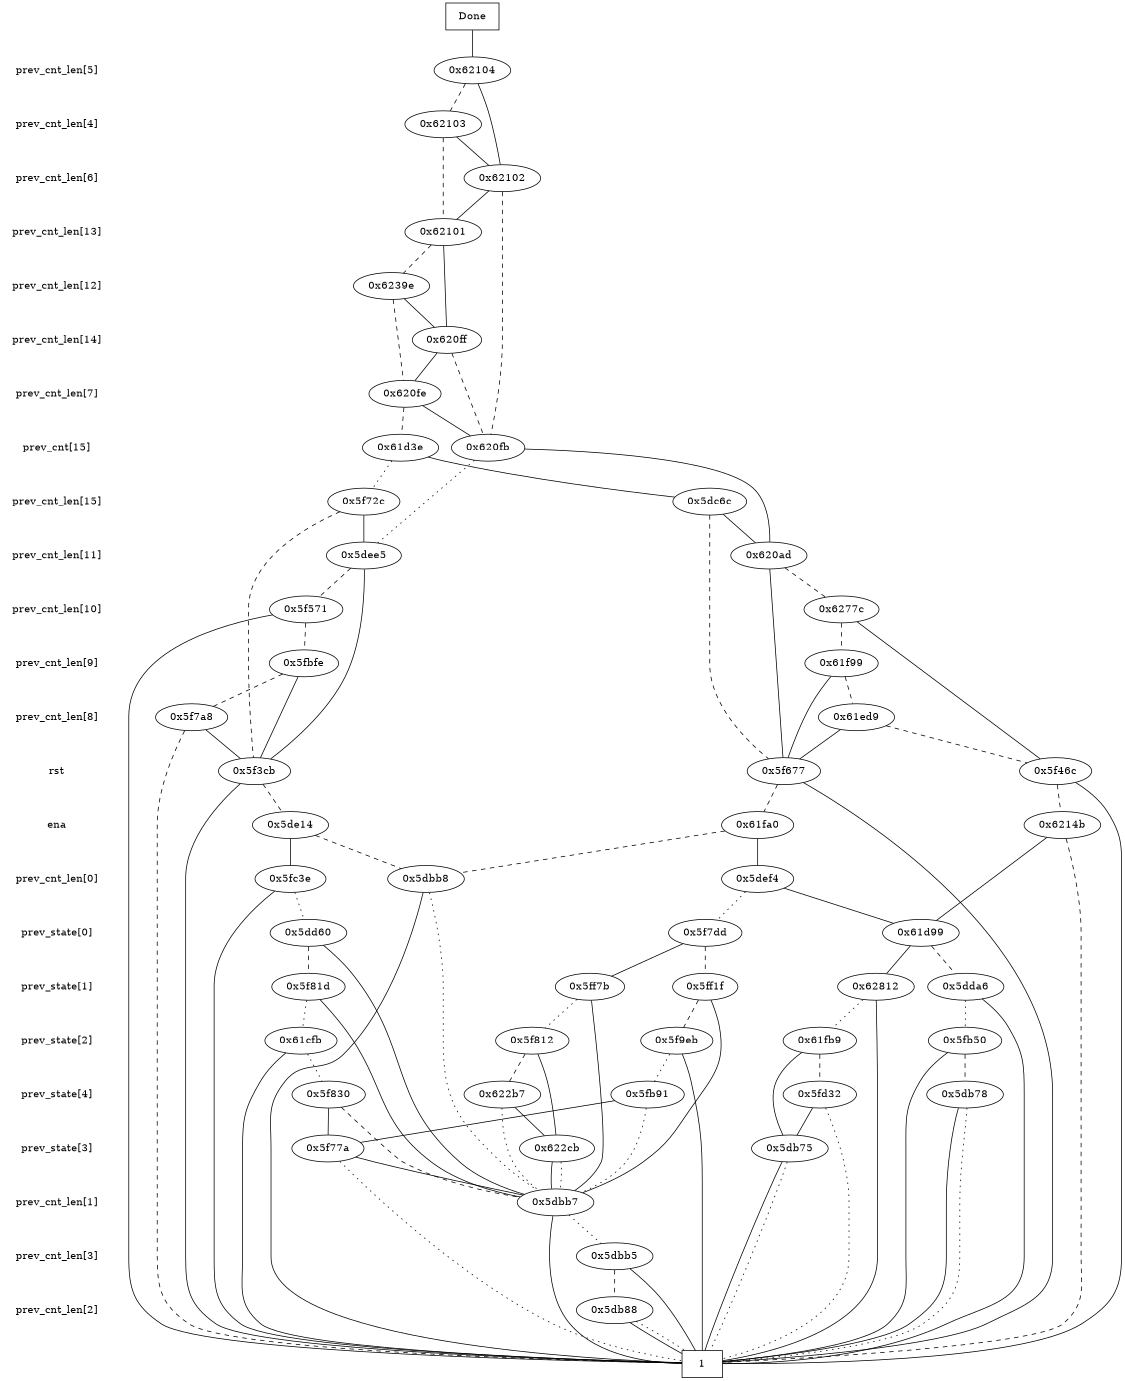 digraph "DD" {
size = "7.5,10"
center = true;
edge [dir = none];
{ node [shape = plaintext];
  edge [style = invis];
  "CONST NODES" [style = invis];
" prev_cnt_len[5] " -> " prev_cnt_len[4] " -> " prev_cnt_len[6] " -> " prev_cnt_len[13] " -> " prev_cnt_len[12] " -> " prev_cnt_len[14] " -> " prev_cnt_len[7] " -> " prev_cnt[15] " -> " prev_cnt_len[15] " -> " prev_cnt_len[11] " -> " prev_cnt_len[10] " -> " prev_cnt_len[9] " -> " prev_cnt_len[8] " -> " rst " -> " ena " -> " prev_cnt_len[0] " -> " prev_state[0] " -> " prev_state[1] " -> " prev_state[2] " -> " prev_state[4] " -> " prev_state[3] " -> " prev_cnt_len[1] " -> " prev_cnt_len[3] " -> " prev_cnt_len[2] " -> "CONST NODES"; 
}
{ rank = same; node [shape = box]; edge [style = invis];
"  Done  "; }
{ rank = same; " prev_cnt_len[5] ";
"0x62104";
}
{ rank = same; " prev_cnt_len[4] ";
"0x62103";
}
{ rank = same; " prev_cnt_len[6] ";
"0x62102";
}
{ rank = same; " prev_cnt_len[13] ";
"0x62101";
}
{ rank = same; " prev_cnt_len[12] ";
"0x6239e";
}
{ rank = same; " prev_cnt_len[14] ";
"0x620ff";
}
{ rank = same; " prev_cnt_len[7] ";
"0x620fe";
}
{ rank = same; " prev_cnt[15] ";
"0x61d3e";
"0x620fb";
}
{ rank = same; " prev_cnt_len[15] ";
"0x5f72c";
"0x5dc6c";
}
{ rank = same; " prev_cnt_len[11] ";
"0x620ad";
"0x5dee5";
}
{ rank = same; " prev_cnt_len[10] ";
"0x6277c";
"0x5f571";
}
{ rank = same; " prev_cnt_len[9] ";
"0x61f99";
"0x5fbfe";
}
{ rank = same; " prev_cnt_len[8] ";
"0x61ed9";
"0x5f7a8";
}
{ rank = same; " rst ";
"0x5f46c";
"0x5f3cb";
"0x5f677";
}
{ rank = same; " ena ";
"0x5de14";
"0x6214b";
"0x61fa0";
}
{ rank = same; " prev_cnt_len[0] ";
"0x5def4";
"0x5fc3e";
"0x5dbb8";
}
{ rank = same; " prev_state[0] ";
"0x5dd60";
"0x5f7dd";
"0x61d99";
}
{ rank = same; " prev_state[1] ";
"0x5dda6";
"0x5f81d";
"0x5ff7b";
"0x5ff1f";
"0x62812";
}
{ rank = same; " prev_state[2] ";
"0x5f9eb";
"0x61cfb";
"0x5f812";
"0x61fb9";
"0x5fb50";
}
{ rank = same; " prev_state[4] ";
"0x622b7";
"0x5f830";
"0x5fb91";
"0x5fd32";
"0x5db78";
}
{ rank = same; " prev_state[3] ";
"0x622cb";
"0x5f77a";
"0x5db75";
}
{ rank = same; " prev_cnt_len[1] ";
"0x5dbb7";
}
{ rank = same; " prev_cnt_len[3] ";
"0x5dbb5";
}
{ rank = same; " prev_cnt_len[2] ";
"0x5db88";
}
{ rank = same; "CONST NODES";
{ node [shape = box]; "0x5db40";
}
}
"  Done  " -> "0x62104" [style = solid];
"0x62104" -> "0x62102";
"0x62104" -> "0x62103" [style = dashed];
"0x62103" -> "0x62102";
"0x62103" -> "0x62101" [style = dashed];
"0x62102" -> "0x62101";
"0x62102" -> "0x620fb" [style = dashed];
"0x62101" -> "0x620ff";
"0x62101" -> "0x6239e" [style = dashed];
"0x6239e" -> "0x620ff";
"0x6239e" -> "0x620fe" [style = dashed];
"0x620ff" -> "0x620fe";
"0x620ff" -> "0x620fb" [style = dashed];
"0x620fe" -> "0x620fb";
"0x620fe" -> "0x61d3e" [style = dashed];
"0x61d3e" -> "0x5dc6c";
"0x61d3e" -> "0x5f72c" [style = dotted];
"0x620fb" -> "0x620ad";
"0x620fb" -> "0x5dee5" [style = dotted];
"0x5f72c" -> "0x5dee5";
"0x5f72c" -> "0x5f3cb" [style = dashed];
"0x5dc6c" -> "0x620ad";
"0x5dc6c" -> "0x5f677" [style = dashed];
"0x620ad" -> "0x5f677";
"0x620ad" -> "0x6277c" [style = dashed];
"0x5dee5" -> "0x5f3cb";
"0x5dee5" -> "0x5f571" [style = dashed];
"0x6277c" -> "0x5f46c";
"0x6277c" -> "0x61f99" [style = dashed];
"0x5f571" -> "0x5db40";
"0x5f571" -> "0x5fbfe" [style = dashed];
"0x61f99" -> "0x5f677";
"0x61f99" -> "0x61ed9" [style = dashed];
"0x5fbfe" -> "0x5f3cb";
"0x5fbfe" -> "0x5f7a8" [style = dashed];
"0x61ed9" -> "0x5f677";
"0x61ed9" -> "0x5f46c" [style = dashed];
"0x5f7a8" -> "0x5f3cb";
"0x5f7a8" -> "0x5db40" [style = dashed];
"0x5f46c" -> "0x5db40";
"0x5f46c" -> "0x6214b" [style = dashed];
"0x5f3cb" -> "0x5db40";
"0x5f3cb" -> "0x5de14" [style = dashed];
"0x5f677" -> "0x5db40";
"0x5f677" -> "0x61fa0" [style = dashed];
"0x5de14" -> "0x5fc3e";
"0x5de14" -> "0x5dbb8" [style = dashed];
"0x6214b" -> "0x61d99";
"0x6214b" -> "0x5db40" [style = dashed];
"0x61fa0" -> "0x5def4";
"0x61fa0" -> "0x5dbb8" [style = dashed];
"0x5def4" -> "0x61d99";
"0x5def4" -> "0x5f7dd" [style = dotted];
"0x5fc3e" -> "0x5db40";
"0x5fc3e" -> "0x5dd60" [style = dotted];
"0x5dbb8" -> "0x5db40";
"0x5dbb8" -> "0x5dbb7" [style = dotted];
"0x5dd60" -> "0x5dbb7";
"0x5dd60" -> "0x5f81d" [style = dashed];
"0x5f7dd" -> "0x5ff7b";
"0x5f7dd" -> "0x5ff1f" [style = dashed];
"0x61d99" -> "0x62812";
"0x61d99" -> "0x5dda6" [style = dashed];
"0x5dda6" -> "0x5db40";
"0x5dda6" -> "0x5fb50" [style = dotted];
"0x5f81d" -> "0x5dbb7";
"0x5f81d" -> "0x61cfb" [style = dotted];
"0x5ff7b" -> "0x5dbb7";
"0x5ff7b" -> "0x5f812" [style = dotted];
"0x5ff1f" -> "0x5dbb7";
"0x5ff1f" -> "0x5f9eb" [style = dashed];
"0x62812" -> "0x5db40";
"0x62812" -> "0x61fb9" [style = dotted];
"0x5f9eb" -> "0x5db40";
"0x5f9eb" -> "0x5fb91" [style = dotted];
"0x61cfb" -> "0x5db40";
"0x61cfb" -> "0x5f830" [style = dotted];
"0x5f812" -> "0x622cb";
"0x5f812" -> "0x622b7" [style = dashed];
"0x61fb9" -> "0x5db75";
"0x61fb9" -> "0x5fd32" [style = dashed];
"0x5fb50" -> "0x5db40";
"0x5fb50" -> "0x5db78" [style = dashed];
"0x622b7" -> "0x622cb";
"0x622b7" -> "0x5dbb7" [style = dotted];
"0x5f830" -> "0x5f77a";
"0x5f830" -> "0x5dbb7" [style = dashed];
"0x5fb91" -> "0x5f77a";
"0x5fb91" -> "0x5dbb7" [style = dotted];
"0x5fd32" -> "0x5db75";
"0x5fd32" -> "0x5db40" [style = dotted];
"0x5db78" -> "0x5db40";
"0x5db78" -> "0x5db40" [style = dotted];
"0x622cb" -> "0x5dbb7";
"0x622cb" -> "0x5dbb7" [style = dotted];
"0x5f77a" -> "0x5dbb7";
"0x5f77a" -> "0x5db40" [style = dotted];
"0x5db75" -> "0x5db40";
"0x5db75" -> "0x5db40" [style = dotted];
"0x5dbb7" -> "0x5db40";
"0x5dbb7" -> "0x5dbb5" [style = dotted];
"0x5dbb5" -> "0x5db40";
"0x5dbb5" -> "0x5db88" [style = dashed];
"0x5db88" -> "0x5db40";
"0x5db88" -> "0x5db40" [style = dotted];
"0x5db40" [label = "1"];
}
